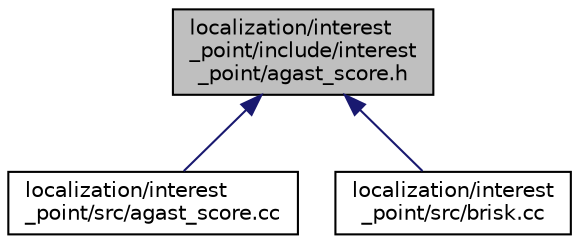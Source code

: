 digraph "localization/interest_point/include/interest_point/agast_score.h"
{
 // LATEX_PDF_SIZE
  edge [fontname="Helvetica",fontsize="10",labelfontname="Helvetica",labelfontsize="10"];
  node [fontname="Helvetica",fontsize="10",shape=record];
  Node1 [label="localization/interest\l_point/include/interest\l_point/agast_score.h",height=0.2,width=0.4,color="black", fillcolor="grey75", style="filled", fontcolor="black",tooltip=" "];
  Node1 -> Node2 [dir="back",color="midnightblue",fontsize="10",style="solid",fontname="Helvetica"];
  Node2 [label="localization/interest\l_point/src/agast_score.cc",height=0.2,width=0.4,color="black", fillcolor="white", style="filled",URL="$agast__score_8cc.html",tooltip=" "];
  Node1 -> Node3 [dir="back",color="midnightblue",fontsize="10",style="solid",fontname="Helvetica"];
  Node3 [label="localization/interest\l_point/src/brisk.cc",height=0.2,width=0.4,color="black", fillcolor="white", style="filled",URL="$brisk_8cc.html",tooltip=" "];
}
